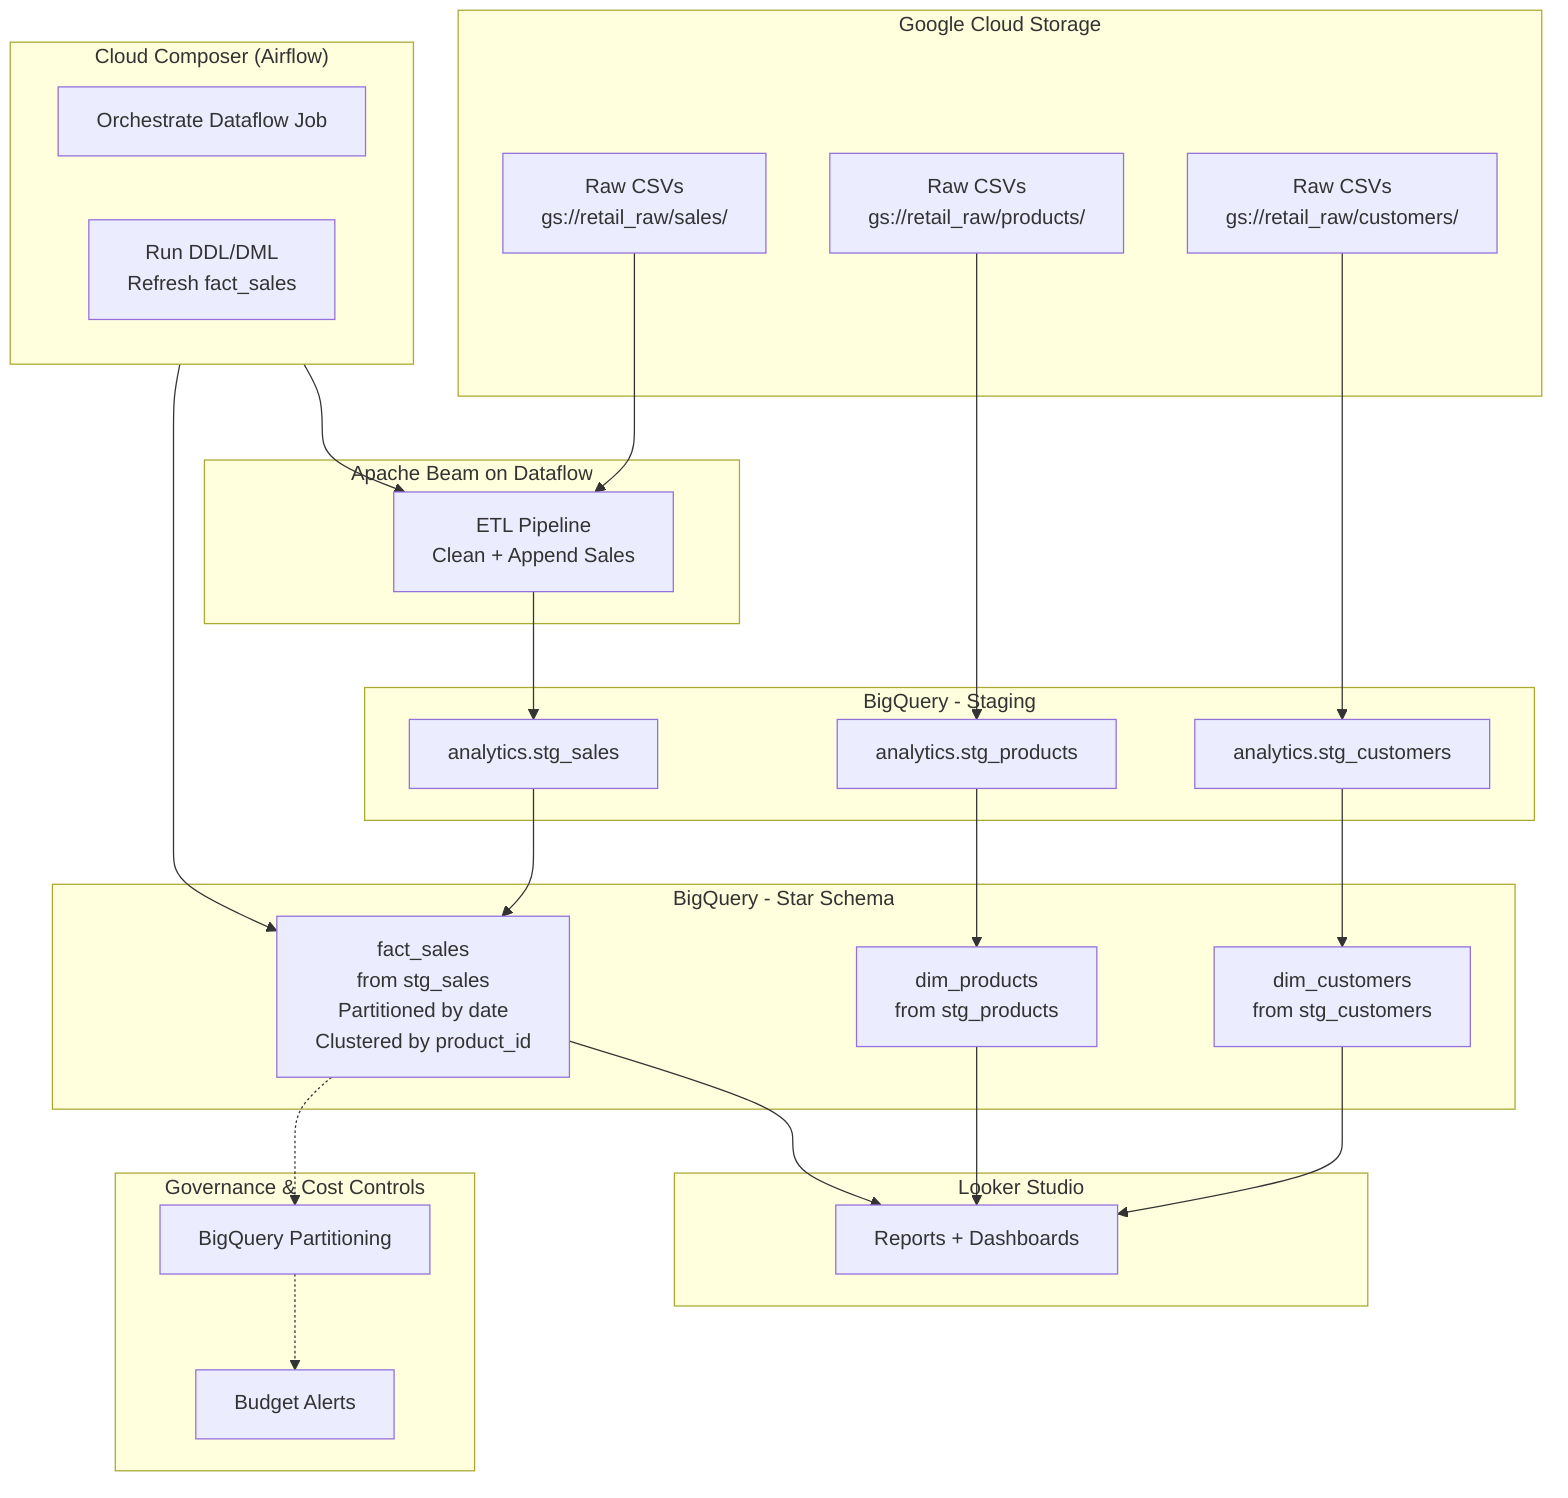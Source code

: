 flowchart TD
    subgraph GCS["Google Cloud Storage"]
        A[Raw CSVs<br/>gs://retail_raw/sales/]
        A1[Raw CSVs<br/>gs://retail_raw/customers/]
        A2[Raw CSVs<br/>gs://retail_raw/products/]
    end

    subgraph Dataflow["Apache Beam on Dataflow"]
        B[ETL Pipeline<br/>Clean + Append Sales]
    end

    subgraph BQ_Staging["BigQuery - Staging"]
        C1[analytics.stg_sales]
        C2[analytics.stg_customers]
        C3[analytics.stg_products]
    end

    subgraph BQ_Star["BigQuery - Star Schema"]
        D1[dim_customers<br/>from stg_customers]
        D2[dim_products<br/>from stg_products]
        D3[fact_sales<br/>from stg_sales<br/>Partitioned by date<br/>Clustered by product_id]
    end

    subgraph Composer["Cloud Composer (Airflow)"]
        E1[Orchestrate Dataflow Job]
        E2[Run DDL/DML<br/>Refresh fact_sales]
    end

    subgraph Visualization["Looker Studio"]
        F[Reports + Dashboards]
    end

    subgraph Controls["Governance & Cost Controls"]
        G1[BigQuery Partitioning]
        G2[Budget Alerts]
    end

    %% Flows
    %% Sales flow (via DAG + Dataflow)
    A --> B
    B --> C1
    C1 --> D3
    Composer --> B
    Composer --> D3

    %% Customers + Products (direct staging → dims)
    A1 --> C2
    A2 --> C3
    C2 --> D1
    C3 --> D2

    %% Reporting + governance
    D1 --> F
    D2 --> F
    D3 --> F
    D3 -.-> G1
    G1 -.-> G2